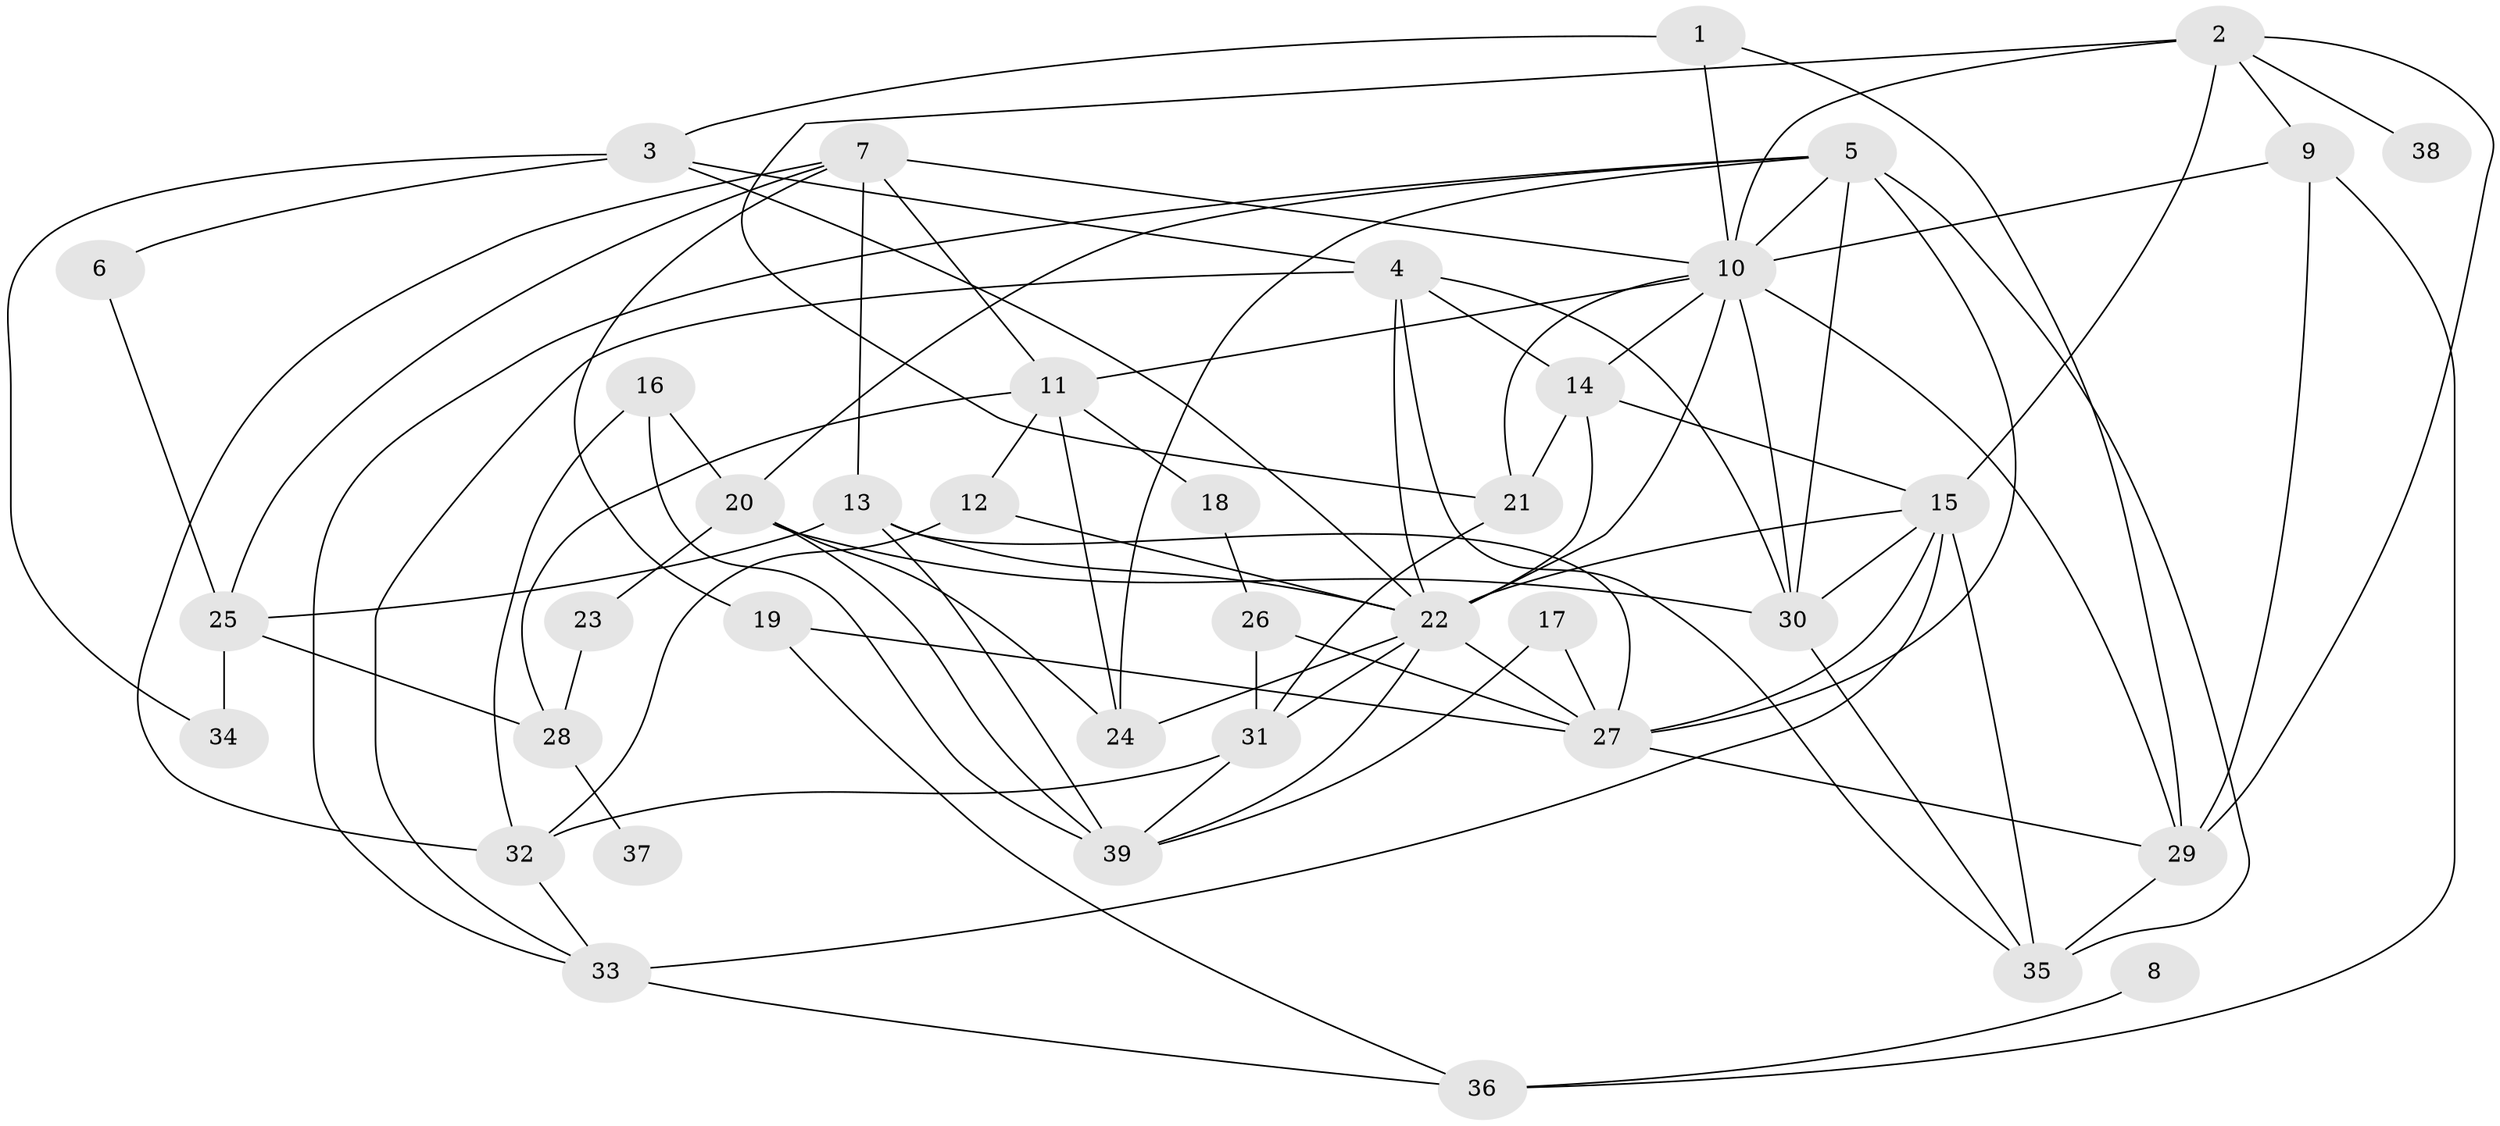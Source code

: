 // original degree distribution, {6: 0.05426356589147287, 4: 0.17829457364341086, 7: 0.023255813953488372, 3: 0.20930232558139536, 11: 0.007751937984496124, 8: 0.015503875968992248, 2: 0.3023255813953488, 1: 0.17829457364341086, 5: 0.031007751937984496}
// Generated by graph-tools (version 1.1) at 2025/36/03/04/25 23:36:09]
// undirected, 39 vertices, 90 edges
graph export_dot {
  node [color=gray90,style=filled];
  1;
  2;
  3;
  4;
  5;
  6;
  7;
  8;
  9;
  10;
  11;
  12;
  13;
  14;
  15;
  16;
  17;
  18;
  19;
  20;
  21;
  22;
  23;
  24;
  25;
  26;
  27;
  28;
  29;
  30;
  31;
  32;
  33;
  34;
  35;
  36;
  37;
  38;
  39;
  1 -- 3 [weight=1.0];
  1 -- 10 [weight=2.0];
  1 -- 29 [weight=1.0];
  2 -- 9 [weight=1.0];
  2 -- 10 [weight=2.0];
  2 -- 15 [weight=1.0];
  2 -- 21 [weight=1.0];
  2 -- 29 [weight=1.0];
  2 -- 38 [weight=1.0];
  3 -- 4 [weight=1.0];
  3 -- 6 [weight=1.0];
  3 -- 22 [weight=1.0];
  3 -- 34 [weight=1.0];
  4 -- 14 [weight=1.0];
  4 -- 22 [weight=1.0];
  4 -- 30 [weight=1.0];
  4 -- 33 [weight=1.0];
  4 -- 35 [weight=1.0];
  5 -- 10 [weight=2.0];
  5 -- 20 [weight=1.0];
  5 -- 24 [weight=1.0];
  5 -- 27 [weight=1.0];
  5 -- 30 [weight=1.0];
  5 -- 33 [weight=1.0];
  5 -- 35 [weight=1.0];
  6 -- 25 [weight=1.0];
  7 -- 10 [weight=2.0];
  7 -- 11 [weight=1.0];
  7 -- 13 [weight=1.0];
  7 -- 19 [weight=1.0];
  7 -- 25 [weight=1.0];
  7 -- 32 [weight=1.0];
  8 -- 36 [weight=1.0];
  9 -- 10 [weight=1.0];
  9 -- 29 [weight=1.0];
  9 -- 36 [weight=1.0];
  10 -- 11 [weight=2.0];
  10 -- 14 [weight=1.0];
  10 -- 21 [weight=1.0];
  10 -- 22 [weight=1.0];
  10 -- 29 [weight=1.0];
  10 -- 30 [weight=2.0];
  11 -- 12 [weight=2.0];
  11 -- 18 [weight=1.0];
  11 -- 24 [weight=1.0];
  11 -- 28 [weight=1.0];
  12 -- 22 [weight=1.0];
  12 -- 32 [weight=1.0];
  13 -- 22 [weight=2.0];
  13 -- 25 [weight=1.0];
  13 -- 27 [weight=1.0];
  13 -- 39 [weight=1.0];
  14 -- 15 [weight=1.0];
  14 -- 21 [weight=1.0];
  14 -- 22 [weight=1.0];
  15 -- 22 [weight=1.0];
  15 -- 27 [weight=1.0];
  15 -- 30 [weight=1.0];
  15 -- 33 [weight=2.0];
  15 -- 35 [weight=1.0];
  16 -- 20 [weight=1.0];
  16 -- 32 [weight=1.0];
  16 -- 39 [weight=1.0];
  17 -- 27 [weight=1.0];
  17 -- 39 [weight=1.0];
  18 -- 26 [weight=1.0];
  19 -- 27 [weight=1.0];
  19 -- 36 [weight=1.0];
  20 -- 23 [weight=2.0];
  20 -- 24 [weight=1.0];
  20 -- 30 [weight=1.0];
  20 -- 39 [weight=1.0];
  21 -- 31 [weight=1.0];
  22 -- 24 [weight=1.0];
  22 -- 27 [weight=1.0];
  22 -- 31 [weight=1.0];
  22 -- 39 [weight=1.0];
  23 -- 28 [weight=1.0];
  25 -- 28 [weight=1.0];
  25 -- 34 [weight=1.0];
  26 -- 27 [weight=1.0];
  26 -- 31 [weight=1.0];
  27 -- 29 [weight=1.0];
  28 -- 37 [weight=1.0];
  29 -- 35 [weight=1.0];
  30 -- 35 [weight=1.0];
  31 -- 32 [weight=1.0];
  31 -- 39 [weight=1.0];
  32 -- 33 [weight=1.0];
  33 -- 36 [weight=1.0];
}
